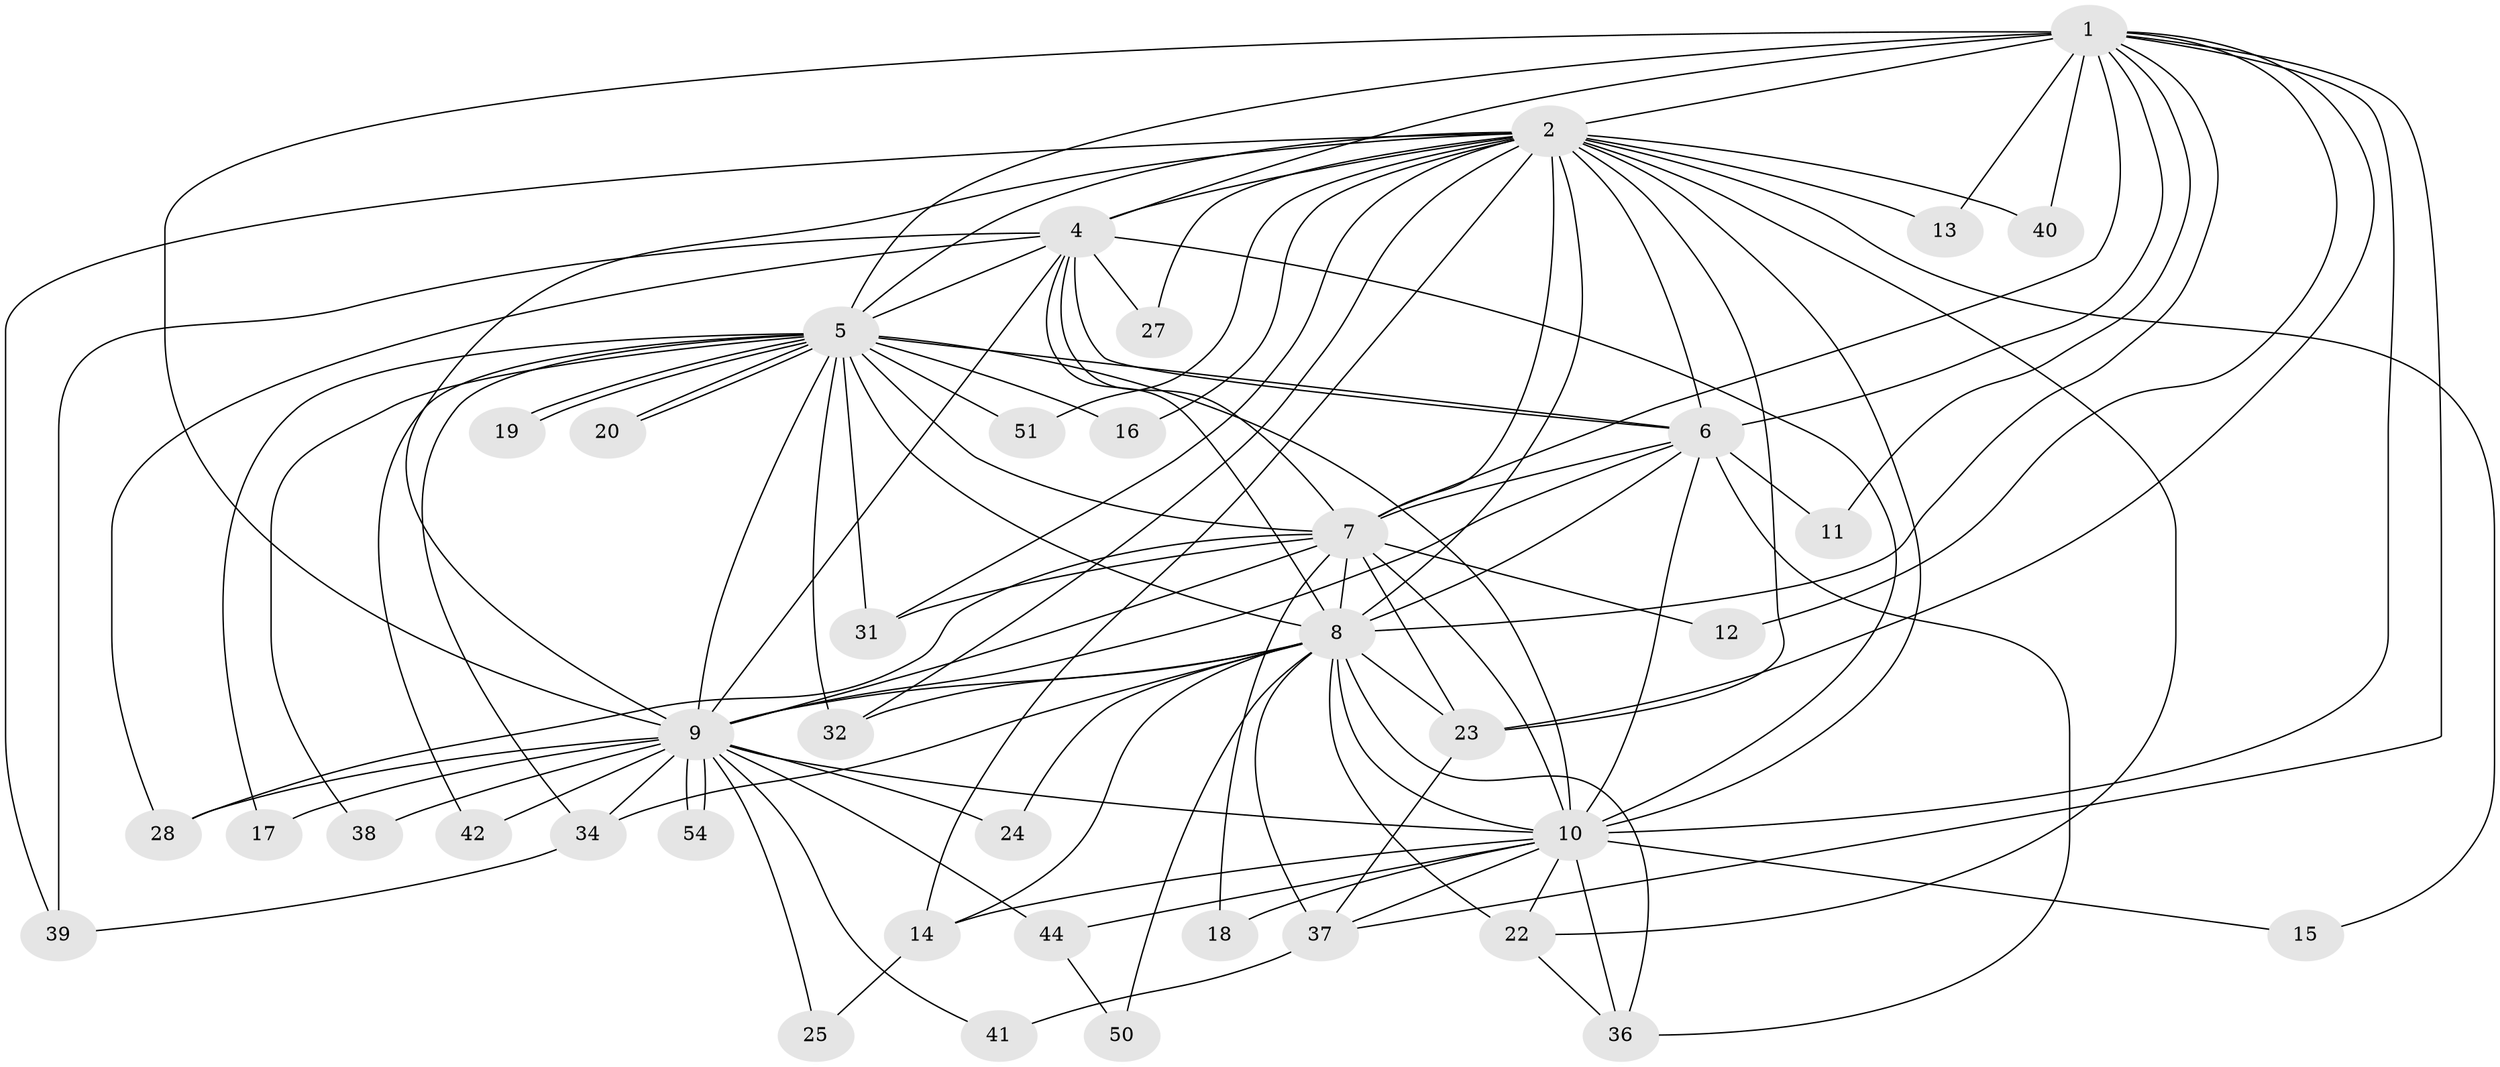 // original degree distribution, {16: 0.02564102564102564, 23: 0.01282051282051282, 15: 0.02564102564102564, 30: 0.01282051282051282, 12: 0.01282051282051282, 22: 0.02564102564102564, 20: 0.01282051282051282, 2: 0.5897435897435898, 4: 0.05128205128205128, 3: 0.1794871794871795, 5: 0.038461538461538464, 6: 0.01282051282051282}
// Generated by graph-tools (version 1.1) at 2025/14/03/09/25 04:14:04]
// undirected, 39 vertices, 109 edges
graph export_dot {
graph [start="1"]
  node [color=gray90,style=filled];
  1;
  2 [super="+59+66+65+3+49+48+43"];
  4;
  5 [super="+74+68+35+21+26+47+45"];
  6 [super="+30"];
  7;
  8;
  9;
  10;
  11;
  12;
  13;
  14;
  15;
  16;
  17;
  18;
  19;
  20;
  22 [super="+64"];
  23 [super="+33"];
  24;
  25;
  27;
  28 [super="+61"];
  31 [super="+78"];
  32 [super="+55"];
  34 [super="+67+57"];
  36 [super="+52"];
  37 [super="+62+76"];
  38 [super="+46"];
  39;
  40;
  41;
  42;
  44 [super="+75"];
  50;
  51;
  54;
  1 -- 2 [weight=2];
  1 -- 4;
  1 -- 5 [weight=2];
  1 -- 6;
  1 -- 7;
  1 -- 8;
  1 -- 9;
  1 -- 10;
  1 -- 11;
  1 -- 12;
  1 -- 13;
  1 -- 40;
  1 -- 37;
  1 -- 23;
  2 -- 4 [weight=3];
  2 -- 5 [weight=6];
  2 -- 6 [weight=3];
  2 -- 7 [weight=2];
  2 -- 8 [weight=3];
  2 -- 9 [weight=2];
  2 -- 10 [weight=4];
  2 -- 13;
  2 -- 15;
  2 -- 16;
  2 -- 31;
  2 -- 32;
  2 -- 40;
  2 -- 51;
  2 -- 22;
  2 -- 14;
  2 -- 23;
  2 -- 27;
  2 -- 39;
  4 -- 5 [weight=2];
  4 -- 6 [weight=2];
  4 -- 7;
  4 -- 8;
  4 -- 9;
  4 -- 10;
  4 -- 27;
  4 -- 28;
  4 -- 39;
  5 -- 6;
  5 -- 7 [weight=3];
  5 -- 8 [weight=2];
  5 -- 9 [weight=2];
  5 -- 10 [weight=3];
  5 -- 16 [weight=2];
  5 -- 17;
  5 -- 19;
  5 -- 19;
  5 -- 20;
  5 -- 20;
  5 -- 38 [weight=2];
  5 -- 42;
  5 -- 51;
  5 -- 32;
  5 -- 31;
  5 -- 34;
  6 -- 7;
  6 -- 8 [weight=2];
  6 -- 9;
  6 -- 10;
  6 -- 11;
  6 -- 36;
  7 -- 8;
  7 -- 9;
  7 -- 10;
  7 -- 12;
  7 -- 18;
  7 -- 23;
  7 -- 31;
  7 -- 28;
  8 -- 9;
  8 -- 10;
  8 -- 14;
  8 -- 22 [weight=2];
  8 -- 23;
  8 -- 24;
  8 -- 32;
  8 -- 34;
  8 -- 50;
  8 -- 37;
  8 -- 36;
  9 -- 10;
  9 -- 17;
  9 -- 24;
  9 -- 25;
  9 -- 28;
  9 -- 34;
  9 -- 41;
  9 -- 42;
  9 -- 44 [weight=2];
  9 -- 54;
  9 -- 54;
  9 -- 38;
  10 -- 14;
  10 -- 15;
  10 -- 18;
  10 -- 22;
  10 -- 36;
  10 -- 37;
  10 -- 44;
  14 -- 25;
  22 -- 36;
  23 -- 37;
  34 -- 39;
  37 -- 41;
  44 -- 50;
}
